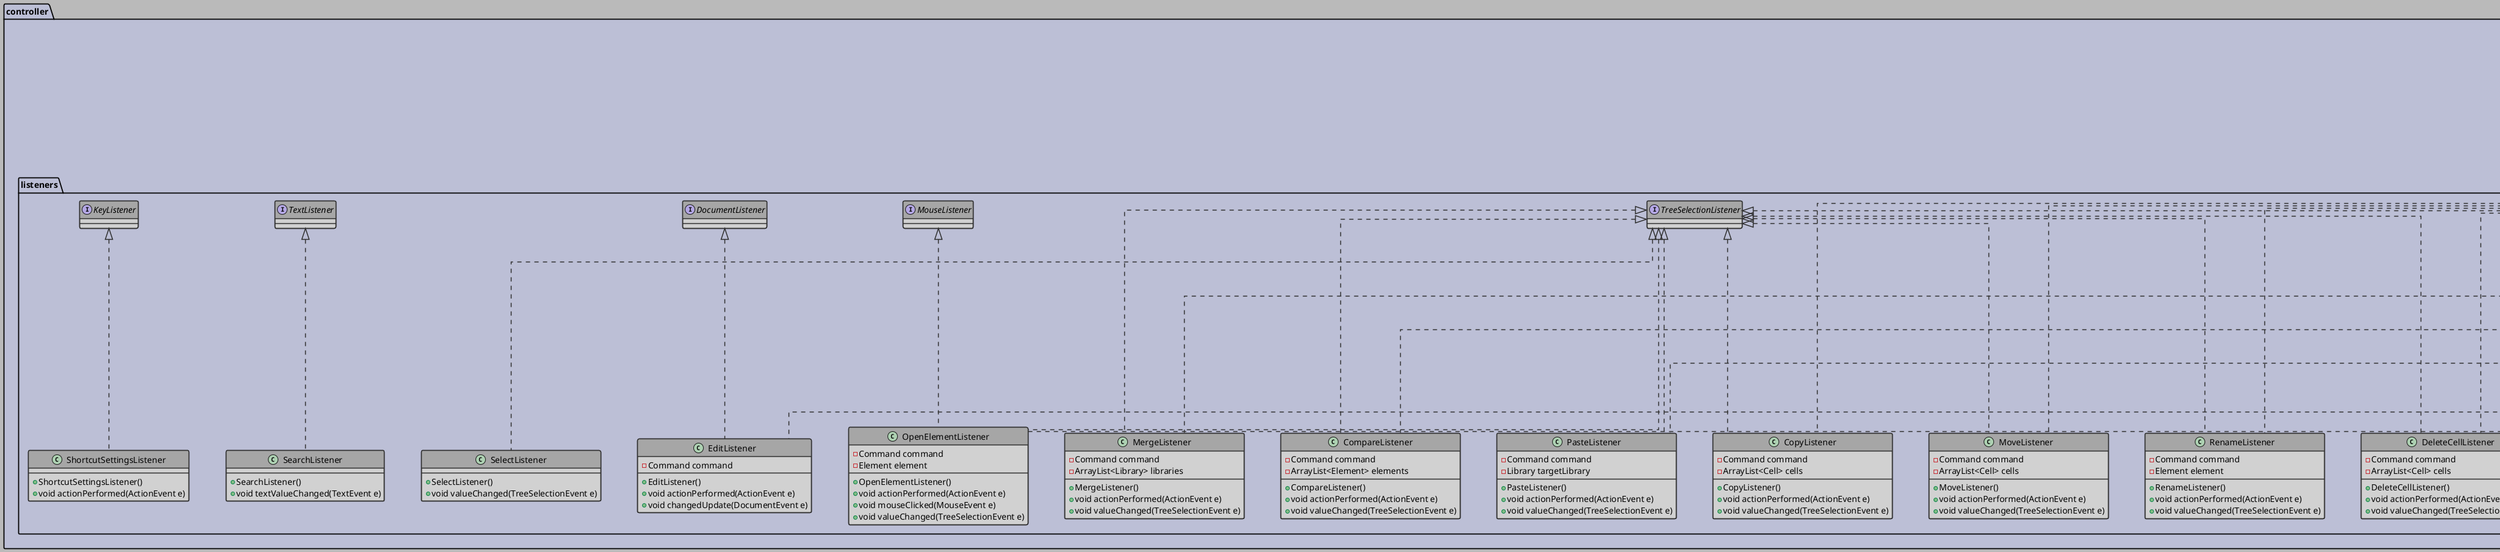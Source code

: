 @startuml


'Style Settings
skinparam {
    Linetype ortho
    BackgroundColor #bababa
    Shadowing false
    Nodesep 60
    Ranksep 50
    
}
skinparam Arrow {
    Color #2e2e2e
    Thickness 1.5
}
skinparam CircledCharacter {
    Radius 8
    FontSize 10
}
skinparam class {
    BackgroundColor #d1d1d1
    BorderColor #2e2e2e
    BorderThickness 1.5
    HeaderBackgroundColor #a6a6a6
}
skinparam package {
    BackgroundColor #bcbfd6
    BorderThickness 1.8
}
skinparam Note {
    BackgroundColor #297547
    BorderColor #171a17
    FontColor #e8e8e8
}

!startsub DIAGRAM

package view {
    interface KeyListener implements EventListener
    interface ActionListener implements EventListener
    interface TreeSelectionListener implements EventListener
    interface DocumentListener implements EventListener
    interface TextListener implements EventListener
    interface MouseListener implements EventListener
    


}
package controller{
together {
    
    class EventManager{
        -MainWindow view
        -Model model
        -Map<Event, EventListener> events
        +EventManager(MainWindow view, Model model)
        +getListeners(): Map<Event, EventListener>
        +void subscribeListener(EventListener listener)
        +void removeListener(EventListener listener)
        
    }

    enum Event{
    LOAD
    OPEN
    DELETE
    REMOVE
    SAVE
    SAVEAS
    EDIT
    SEARCH
    SELECT
    CREATE
    RENAME
    MERGE
    COPY
    MOVE
    PASTE
    REDO
    UNDO
    SCALE
    COMPARE
    INTERPOLATE
    ADDFILTER
    REMOVEFILTER
    LOADPROJECT
    EXPORTCSV
    SAVEPROJECT
    SETTINGS
    SCSETTINGS
    PRSETTINGS
    LASETTINGS
    
    /'
    ATTRDROPDOWN
    GRAPHDROPDOWN
    SUBATTRDROPDOWN
    PIN
    STATISTICS
    '/
    }


    
}

package listeners{

        class LoadLibraryListener implements ActionListener{
            -Command command
            +LoadLibraryListener()
            +void actionPerformed(ActionEvent e)
            
        }
        
        class OpenElementListener implements ActionListener, MouseListener, TreeSelectionListener{
            -Command command
            -Element element
            +OpenElementListener()
            +void actionPerformed(ActionEvent e)
            +void mouseClicked(MouseEvent e)
            +void valueChanged(TreeSelectionEvent e)
        }

        class DeleteCellListener implements ActionListener, TreeSelectionListener{
            -Command command
            -ArrayList<Cell> cells
            +DeleteCellListener()
            +void actionPerformed(ActionEvent e)
            +void valueChanged(TreeSelectionEvent e)
        }

        class RemoveListener implements ActionListener, TreeSelectionListener{
            -Command command
            -ArrayList<Library> libraries
            +RemoveListener()
            +void actionPerformed(ActionEvent e)
            +void valueChanged(TreeSelectionEvent e)
        }

        class RenameListener implements ActionListener, TreeSelectionListener{
            -Command command
            -Element element
            +RenameListener()
            +void actionPerformed(ActionEvent e)
            +void valueChanged(TreeSelectionEvent e)
        } 

        class SelectListener implements TreeSelectionListener{
            +SelectListener()
            +void valueChanged(TreeSelectionEvent e)
        }
        

        class EditListener implements ActionListener, DocumentListener{
            -Command command
            +EditListener()
            +void actionPerformed(ActionEvent e)
            +void changedUpdate(DocumentEvent e)
        }

        class SearchListener implements TextListener{
            +SearchListener()
            +void textValueChanged(TextEvent e)
        }

        class CreateLibraryListener implements ActionListener{
            +CreateLibraryListener()
            +void actionPerformed(ActionEvent e)
        }

        class SaveListener implements ActionListener{
            +SaveListener()
            +void actionPerformed(ActionEvent e)
        }

        class SaveAsListener implements ActionListener{
            +SaveAsListener()
            +void actionPerformed(ActionEvent e)
        }

        class MergeListener implements ActionListener, TreeSelectionListener{
            -Command command
            -ArrayList<Library> libraries
            +MergeListener()
            +void actionPerformed(ActionEvent e)
            +void valueChanged(TreeSelectionEvent e)
        }

        class ScaleListener implements ActionListener{
            -Command command
            +ScaleListener()
            +void actionPerformed(ActionEvent e)
            
        }

        class InterpolationListener implements ActionListener{
            -Command command
            +InterpolationListener()
            +void actionPerformed(ActionEvent e)
        }

        class UndoListener implements ActionListener{
            -Command command
            +UndoListener()
            +void actionPerformed(ActionEvent e)
        }

        class RedoListener implements ActionListener{
            -Command command
            +RedoListener()
            +void actionPerformed(ActionEvent e)
        }

        class CompareListener implements ActionListener, TreeSelectionListener{
            -Command command
            -ArrayList<Element> elements
            +CompareListener()
            +void actionPerformed(ActionEvent e)
            +void valueChanged(TreeSelectionEvent e)
        }

        together {
            class MoveListener implements ActionListener, TreeSelectionListener{
                -Command command
                -ArrayList<Cell> cells
                +MoveListener()
                +void actionPerformed(ActionEvent e) 
                +void valueChanged(TreeSelectionEvent e)
               
            } 

            class CopyListener implements ActionListener, TreeSelectionListener{
                -Command command
                -ArrayList<Cell> cells
                +CopyListener()
                +void actionPerformed(ActionEvent e)
                +void valueChanged(TreeSelectionEvent e)
            }

            class PasteListener implements ActionListener, TreeSelectionListener{ 
                -Command command
                -Library targetLibrary
                +PasteListener()
                +void actionPerformed(ActionEvent e)
                +void valueChanged(TreeSelectionEvent e)
                
            }
           
        }

        class AddFilterListener implements ActionListener{
            -Command command
            -Panel panel
            +AddFilterListener()
            +void actionPerformed(ActionEvent e)
        }

         class RemoveFilterListener implements ActionListener{
            -Command command
            -Panel panel
            +RemoveFilterListener()
            +void actionPerformed(ActionEvent e)
        }

        
        class LoadProjectListener implements ActionListener{
            +LoadProjectListener()
            +void actionPerformed(ActionEvent e)
        }

        class SaveProjectListener implements ActionListener{
            +SaveProjectListener()
            +void actionPerformed(ActionEvent e)
        }


        class ExportDataListener implements ActionListener{
            +ExportDataListener()
            +void actionPerformed(ActionEvent e)

        }

        class SettingsListener implements ActionListener{
            +SettingsListener()
            +void actionPerformed(ActionEvent e)
        }

        class ShortcutSettingsListener implements KeyListener{
            +ShortcutSettingsListener()
            +void actionPerformed(ActionEvent e)
        }

        class PreferencesSettingsListener implements ActionListener{
            +PreferencesSettingsListener()
            +void actionPerformed(ActionEvent e)
        }

        class LanguageSettingsListener implements ActionListener{
            +LanguageSettingsListener()
            +void actionPerformed(ActionEvent e)
        }

        /'
        class AttributeDropdownListener implements ActionListener{
            +AttributeDropdownListener()
            +void actionPerformed(ActionEvent e)
        }

        class SubAttributeDropdownListener implements ActionListener{
            +SubAttributeDropdownListener()
            +void actionPerformed(ActionEvent e)
        }

        class GraphDropdownListener implements ActionListener{
            +GraphDropdownListener()
            +void actionPerformed(ActionEvent e)
        }

        class PinSelectListener implements ActionListener{
            +PinSelectListener()
            +void actionPerformed(ActionEvent e)
        }

         class StatisticsListener implements ItemListener{
            +StatisticsListener()
            +void itemStateChanged(ItemEvent e)
        }

        
        '/
 }
    Event - EventManager
}
!endsub
@enduml

